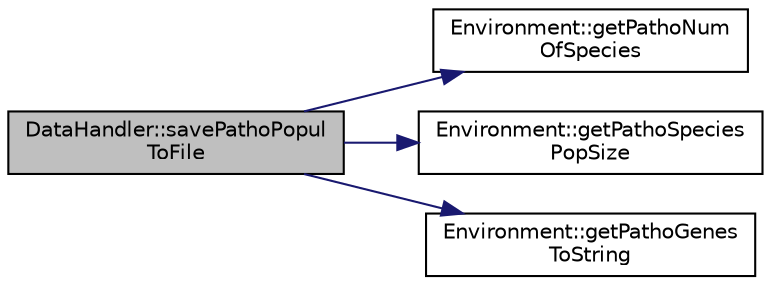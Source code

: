 digraph "DataHandler::savePathoPopulToFile"
{
  edge [fontname="Helvetica",fontsize="10",labelfontname="Helvetica",labelfontsize="10"];
  node [fontname="Helvetica",fontsize="10",shape=record];
  rankdir="LR";
  Node1 [label="DataHandler::savePathoPopul\lToFile",height=0.2,width=0.4,color="black", fillcolor="grey75", style="filled", fontcolor="black"];
  Node1 -> Node2 [color="midnightblue",fontsize="10",style="solid",fontname="Helvetica"];
  Node2 [label="Environment::getPathoNum\lOfSpecies",height=0.2,width=0.4,color="black", fillcolor="white", style="filled",URL="$class_environment.html#ae2adc5e02f72005d7854a4d597c4c294",tooltip="Core method. Gets the number of species of pathogens. "];
  Node1 -> Node3 [color="midnightblue",fontsize="10",style="solid",fontname="Helvetica"];
  Node3 [label="Environment::getPathoSpecies\lPopSize",height=0.2,width=0.4,color="black", fillcolor="white", style="filled",URL="$class_environment.html#aefe3e9cb58d92c0247cb56dda5eb57ac",tooltip="Core method. Gets a number of individuals in a selected species of pathogen. "];
  Node1 -> Node4 [color="midnightblue",fontsize="10",style="solid",fontname="Helvetica"];
  Node4 [label="Environment::getPathoGenes\lToString",height=0.2,width=0.4,color="black", fillcolor="white", style="filled",URL="$class_environment.html#a9bbb94fdf32fa836c5b76b350bb2df4c",tooltip="Data harvesting method. Gets the genome of selected pathogen in human-readable format. "];
}
